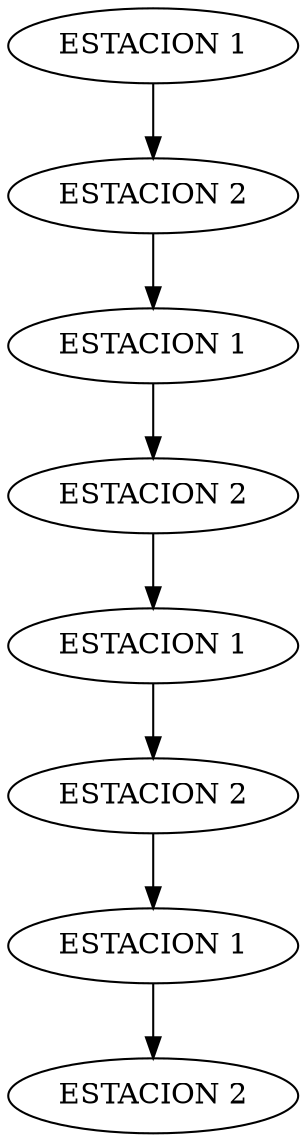 digraph listaEstacion{
nodo610958184[label="ESTACION 1"];
nodo610958184->nodo743721677;
nodo743721677[label="ESTACION 2"];
nodo743721677->nodo1608245396;
nodo1608245396[label="ESTACION 1"];
nodo1608245396->nodo1391776363;
nodo1391776363[label="ESTACION 2"];
nodo1391776363->nodo1099522592;
nodo1099522592[label="ESTACION 1"];
nodo1099522592->nodo503818730;
nodo503818730[label="ESTACION 2"];
nodo503818730->nodo977861513;
nodo977861513[label="ESTACION 1"];
nodo977861513->nodo104349974;
nodo104349974[label="ESTACION 2"];

}
